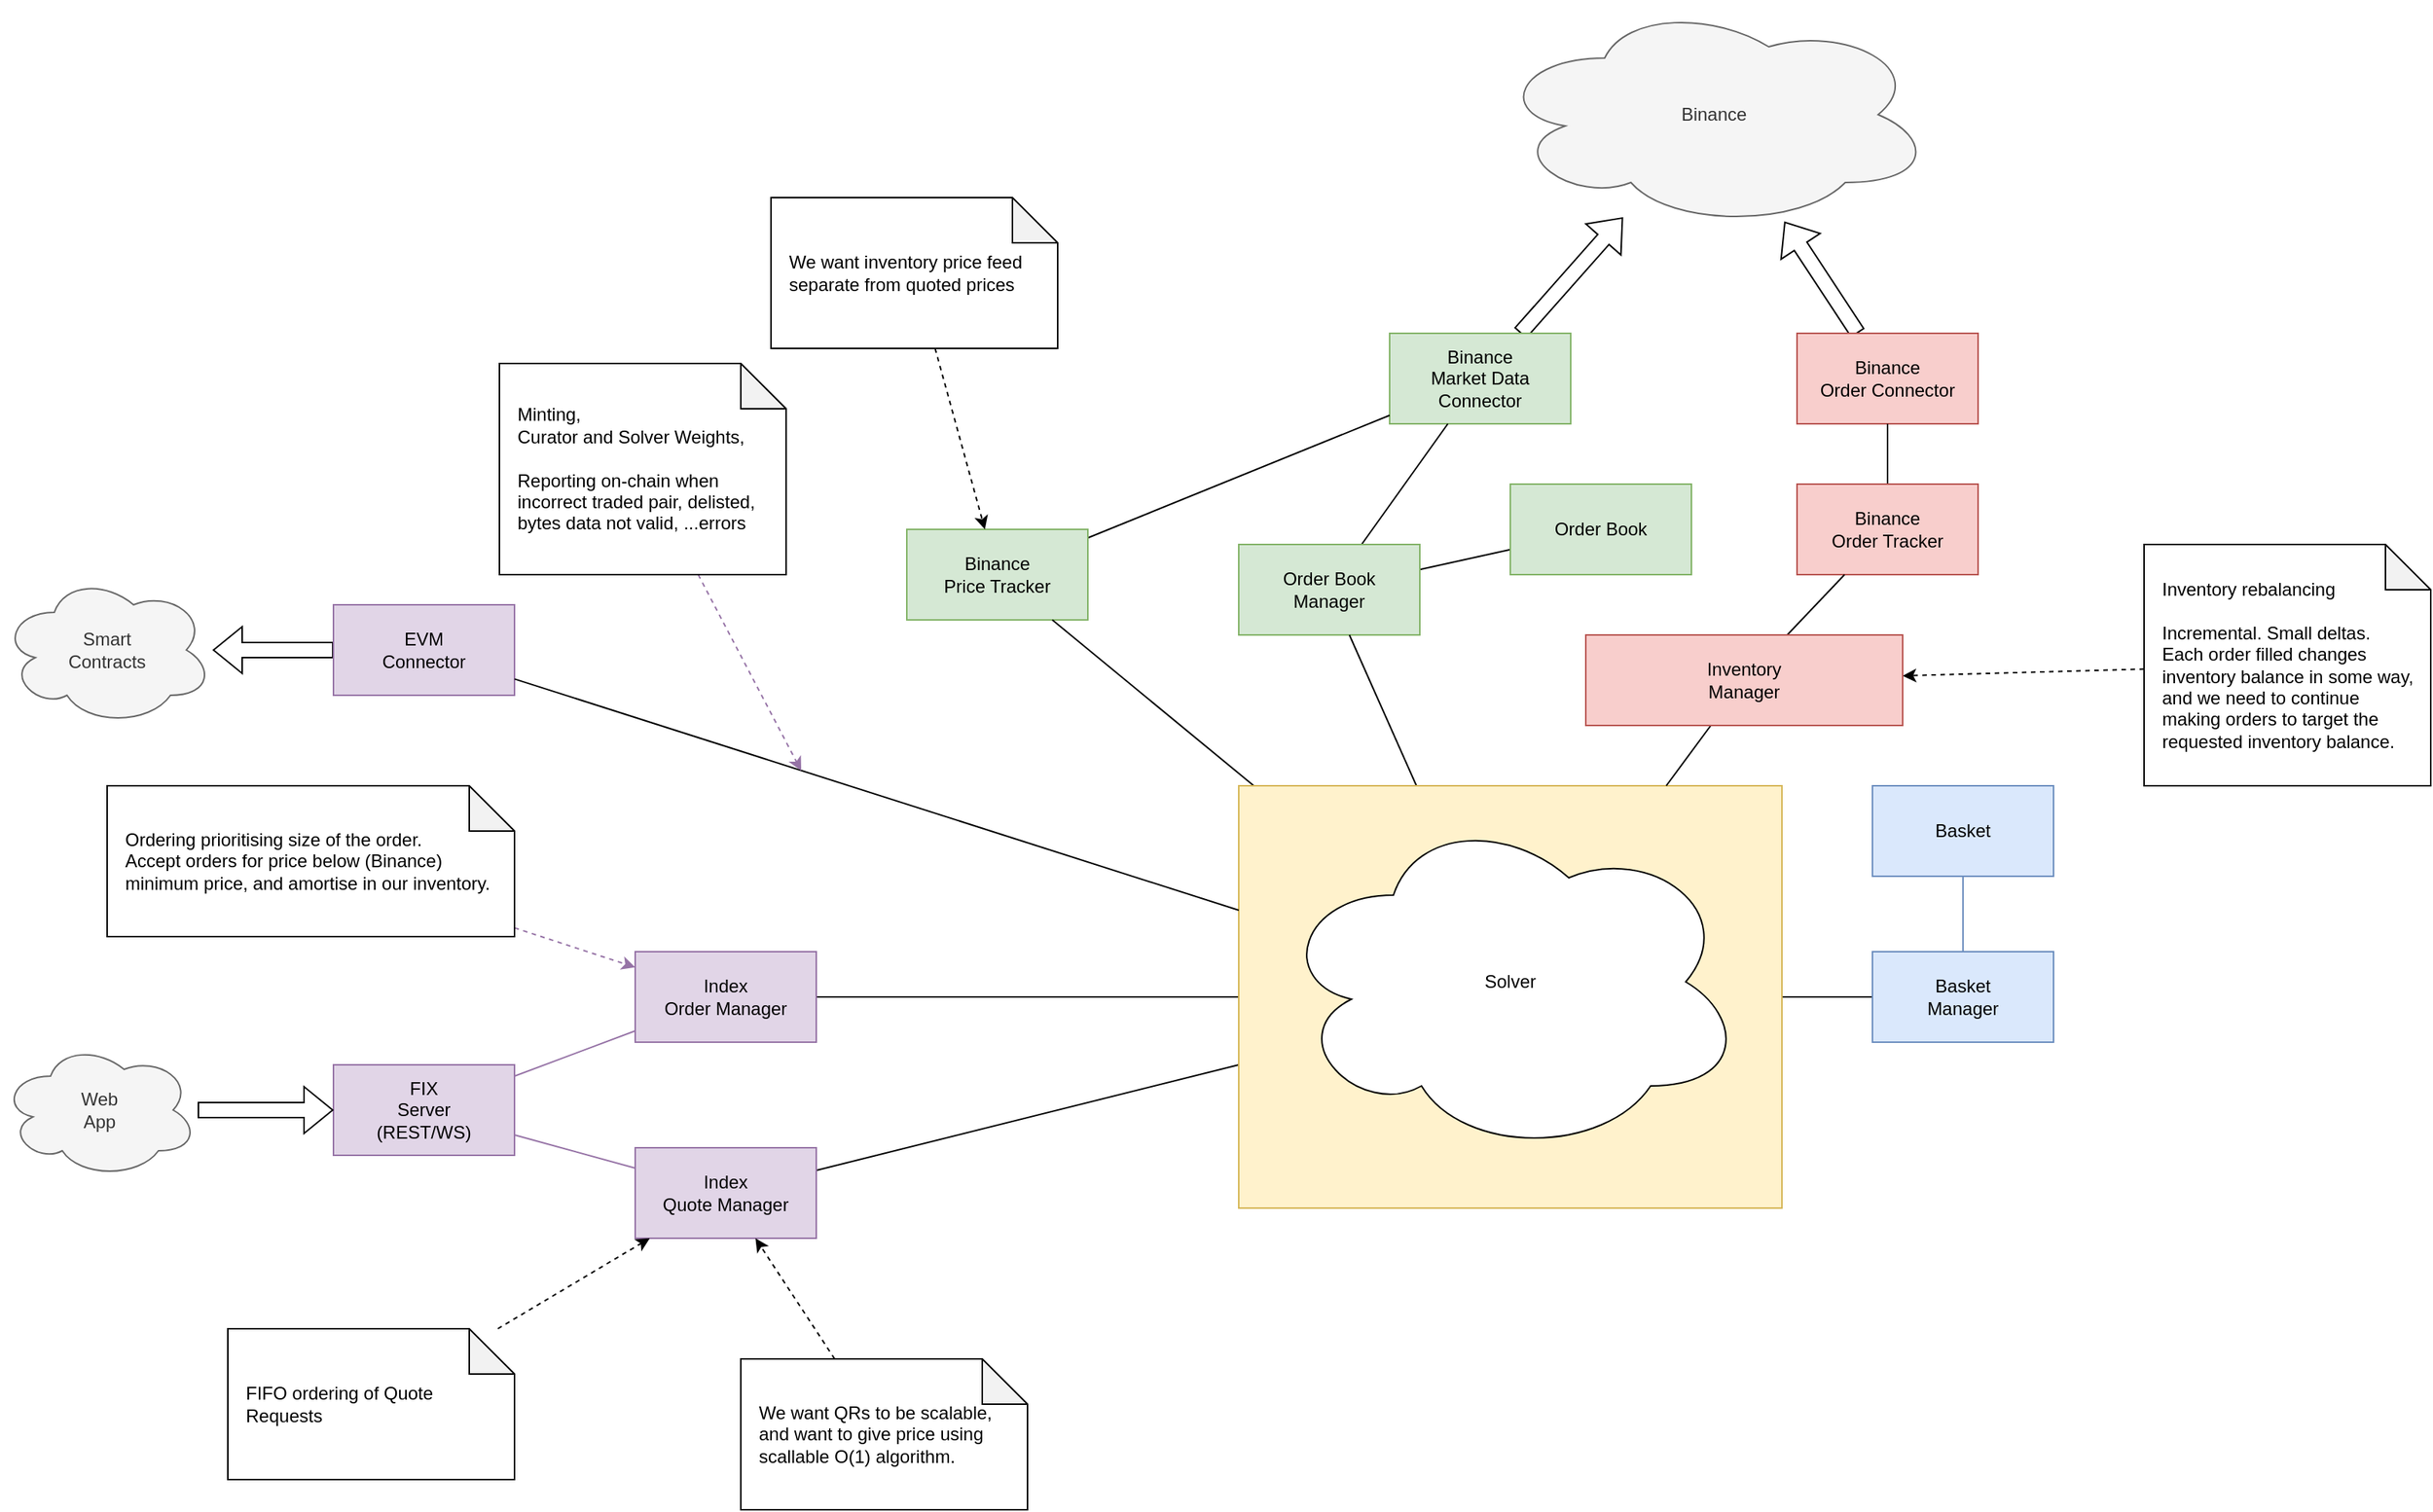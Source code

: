 <mxfile version="24.7.8">
  <diagram name="Page-1" id="jLtPJ1LHg6DGONc26ywa">
    <mxGraphModel dx="2467" dy="2224" grid="1" gridSize="10" guides="1" tooltips="1" connect="1" arrows="1" fold="1" page="1" pageScale="1" pageWidth="827" pageHeight="1169" math="0" shadow="0">
      <root>
        <mxCell id="0" />
        <mxCell id="1" parent="0" />
        <mxCell id="7HpykqLFBmdJ59aaJS6n-1" style="rounded=0;orthogonalLoop=1;jettySize=auto;html=1;endArrow=none;endFill=0;fillColor=#e1d5e7;strokeColor=#9673a6;" edge="1" parent="1" source="7HpykqLFBmdJ59aaJS6n-3" target="7HpykqLFBmdJ59aaJS6n-24">
          <mxGeometry relative="1" as="geometry" />
        </mxCell>
        <mxCell id="7HpykqLFBmdJ59aaJS6n-2" style="rounded=0;orthogonalLoop=1;jettySize=auto;html=1;endArrow=none;endFill=0;fillColor=#e1d5e7;strokeColor=#9673a6;" edge="1" parent="1" source="7HpykqLFBmdJ59aaJS6n-3" target="7HpykqLFBmdJ59aaJS6n-26">
          <mxGeometry relative="1" as="geometry" />
        </mxCell>
        <mxCell id="7HpykqLFBmdJ59aaJS6n-3" value="FIX&lt;div&gt;&lt;span style=&quot;background-color: initial;&quot;&gt;Server&lt;/span&gt;&lt;/div&gt;&lt;div&gt;&lt;span style=&quot;background-color: initial;&quot;&gt;(REST/WS)&lt;/span&gt;&lt;/div&gt;" style="rounded=0;whiteSpace=wrap;html=1;fillColor=#e1d5e7;strokeColor=#9673a6;" vertex="1" parent="1">
          <mxGeometry x="-120" y="425" width="120" height="60" as="geometry" />
        </mxCell>
        <mxCell id="7HpykqLFBmdJ59aaJS6n-4" style="rounded=0;orthogonalLoop=1;jettySize=auto;html=1;shape=flexArrow;" edge="1" parent="1" source="7HpykqLFBmdJ59aaJS6n-5" target="7HpykqLFBmdJ59aaJS6n-6">
          <mxGeometry relative="1" as="geometry" />
        </mxCell>
        <mxCell id="7HpykqLFBmdJ59aaJS6n-5" value="Binance&lt;div&gt;Market Data&lt;/div&gt;&lt;div&gt;Connector&lt;/div&gt;" style="rounded=0;whiteSpace=wrap;html=1;fillColor=#d5e8d4;strokeColor=#82b366;" vertex="1" parent="1">
          <mxGeometry x="580" y="-60" width="120" height="60" as="geometry" />
        </mxCell>
        <mxCell id="7HpykqLFBmdJ59aaJS6n-6" value="Binance" style="ellipse;shape=cloud;whiteSpace=wrap;html=1;fillColor=#f5f5f5;fontColor=#333333;strokeColor=#666666;" vertex="1" parent="1">
          <mxGeometry x="650" y="-280" width="290" height="150" as="geometry" />
        </mxCell>
        <mxCell id="7HpykqLFBmdJ59aaJS6n-7" style="rounded=0;orthogonalLoop=1;jettySize=auto;html=1;shape=flexArrow;" edge="1" parent="1" source="7HpykqLFBmdJ59aaJS6n-8" target="7HpykqLFBmdJ59aaJS6n-3">
          <mxGeometry relative="1" as="geometry" />
        </mxCell>
        <mxCell id="7HpykqLFBmdJ59aaJS6n-8" value="Web&lt;div&gt;App&lt;/div&gt;" style="ellipse;shape=cloud;whiteSpace=wrap;html=1;fillColor=#f5f5f5;fontColor=#333333;strokeColor=#666666;" vertex="1" parent="1">
          <mxGeometry x="-340" y="410" width="130" height="90" as="geometry" />
        </mxCell>
        <mxCell id="7HpykqLFBmdJ59aaJS6n-9" value="&lt;div&gt;Smart&lt;/div&gt;&lt;div&gt;Contracts&lt;/div&gt;" style="ellipse;shape=cloud;whiteSpace=wrap;html=1;fillColor=#f5f5f5;fontColor=#333333;strokeColor=#666666;" vertex="1" parent="1">
          <mxGeometry x="-340" y="100" width="140" height="100" as="geometry" />
        </mxCell>
        <mxCell id="7HpykqLFBmdJ59aaJS6n-10" style="rounded=0;orthogonalLoop=1;jettySize=auto;html=1;shape=flexArrow;" edge="1" parent="1" source="7HpykqLFBmdJ59aaJS6n-12" target="7HpykqLFBmdJ59aaJS6n-9">
          <mxGeometry relative="1" as="geometry" />
        </mxCell>
        <mxCell id="7HpykqLFBmdJ59aaJS6n-11" style="rounded=0;orthogonalLoop=1;jettySize=auto;html=1;endArrow=none;endFill=0;" edge="1" parent="1" source="7HpykqLFBmdJ59aaJS6n-44" target="7HpykqLFBmdJ59aaJS6n-34">
          <mxGeometry relative="1" as="geometry" />
        </mxCell>
        <mxCell id="7HpykqLFBmdJ59aaJS6n-12" value="EVM&lt;div&gt;Connector&lt;/div&gt;" style="rounded=0;whiteSpace=wrap;html=1;fillColor=#e1d5e7;strokeColor=#9673a6;" vertex="1" parent="1">
          <mxGeometry x="-120" y="120" width="120" height="60" as="geometry" />
        </mxCell>
        <mxCell id="7HpykqLFBmdJ59aaJS6n-13" style="rounded=0;orthogonalLoop=1;jettySize=auto;html=1;shape=flexArrow;" edge="1" parent="1" source="7HpykqLFBmdJ59aaJS6n-14" target="7HpykqLFBmdJ59aaJS6n-6">
          <mxGeometry relative="1" as="geometry" />
        </mxCell>
        <mxCell id="7HpykqLFBmdJ59aaJS6n-14" value="Binance&lt;div&gt;&lt;span style=&quot;background-color: initial;&quot;&gt;Order Connector&lt;/span&gt;&lt;br&gt;&lt;/div&gt;" style="rounded=0;whiteSpace=wrap;html=1;fillColor=#f8cecc;strokeColor=#b85450;" vertex="1" parent="1">
          <mxGeometry x="850" y="-60" width="120" height="60" as="geometry" />
        </mxCell>
        <mxCell id="7HpykqLFBmdJ59aaJS6n-15" style="edgeStyle=orthogonalEdgeStyle;rounded=0;orthogonalLoop=1;jettySize=auto;html=1;endArrow=none;endFill=0;" edge="1" parent="1" source="7HpykqLFBmdJ59aaJS6n-16" target="7HpykqLFBmdJ59aaJS6n-14">
          <mxGeometry relative="1" as="geometry" />
        </mxCell>
        <mxCell id="7HpykqLFBmdJ59aaJS6n-16" value="Binance&lt;div&gt;&lt;span style=&quot;background-color: initial;&quot;&gt;Order Tracker&lt;/span&gt;&lt;br&gt;&lt;/div&gt;" style="rounded=0;whiteSpace=wrap;html=1;fillColor=#f8cecc;strokeColor=#b85450;" vertex="1" parent="1">
          <mxGeometry x="850" y="40" width="120" height="60" as="geometry" />
        </mxCell>
        <mxCell id="7HpykqLFBmdJ59aaJS6n-17" style="rounded=0;orthogonalLoop=1;jettySize=auto;html=1;endArrow=none;endFill=0;" edge="1" parent="1" source="7HpykqLFBmdJ59aaJS6n-18" target="7HpykqLFBmdJ59aaJS6n-5">
          <mxGeometry relative="1" as="geometry" />
        </mxCell>
        <mxCell id="7HpykqLFBmdJ59aaJS6n-18" value="Binance&lt;div&gt;&lt;span style=&quot;background-color: initial;&quot;&gt;Price Tracker&lt;/span&gt;&lt;br&gt;&lt;/div&gt;" style="rounded=0;whiteSpace=wrap;html=1;fillColor=#d5e8d4;strokeColor=#82b366;" vertex="1" parent="1">
          <mxGeometry x="260" y="70" width="120" height="60" as="geometry" />
        </mxCell>
        <mxCell id="7HpykqLFBmdJ59aaJS6n-19" style="rounded=0;orthogonalLoop=1;jettySize=auto;html=1;endArrow=none;endFill=0;" edge="1" parent="1" source="7HpykqLFBmdJ59aaJS6n-21" target="7HpykqLFBmdJ59aaJS6n-5">
          <mxGeometry relative="1" as="geometry" />
        </mxCell>
        <mxCell id="7HpykqLFBmdJ59aaJS6n-20" style="rounded=0;orthogonalLoop=1;jettySize=auto;html=1;endArrow=none;endFill=0;" edge="1" parent="1" source="7HpykqLFBmdJ59aaJS6n-21" target="7HpykqLFBmdJ59aaJS6n-22">
          <mxGeometry relative="1" as="geometry" />
        </mxCell>
        <mxCell id="7HpykqLFBmdJ59aaJS6n-21" value="&lt;div&gt;Order Book&lt;/div&gt;&lt;div&gt;Manager&lt;/div&gt;" style="rounded=0;whiteSpace=wrap;html=1;fillColor=#d5e8d4;strokeColor=#82b366;" vertex="1" parent="1">
          <mxGeometry x="480" y="80" width="120" height="60" as="geometry" />
        </mxCell>
        <mxCell id="7HpykqLFBmdJ59aaJS6n-22" value="&lt;div&gt;Order Book&lt;/div&gt;" style="rounded=0;whiteSpace=wrap;html=1;fillColor=#d5e8d4;strokeColor=#82b366;" vertex="1" parent="1">
          <mxGeometry x="660" y="40" width="120" height="60" as="geometry" />
        </mxCell>
        <mxCell id="7HpykqLFBmdJ59aaJS6n-23" style="rounded=0;orthogonalLoop=1;jettySize=auto;html=1;endArrow=none;endFill=0;" edge="1" parent="1" source="7HpykqLFBmdJ59aaJS6n-24" target="7HpykqLFBmdJ59aaJS6n-34">
          <mxGeometry relative="1" as="geometry" />
        </mxCell>
        <mxCell id="7HpykqLFBmdJ59aaJS6n-24" value="&lt;div&gt;Index&lt;/div&gt;&lt;div&gt;Order Manager&lt;/div&gt;" style="rounded=0;whiteSpace=wrap;html=1;fillColor=#e1d5e7;strokeColor=#9673a6;" vertex="1" parent="1">
          <mxGeometry x="80" y="350" width="120" height="60" as="geometry" />
        </mxCell>
        <mxCell id="7HpykqLFBmdJ59aaJS6n-25" style="rounded=0;orthogonalLoop=1;jettySize=auto;html=1;endArrow=none;endFill=0;" edge="1" parent="1" source="7HpykqLFBmdJ59aaJS6n-26" target="7HpykqLFBmdJ59aaJS6n-34">
          <mxGeometry relative="1" as="geometry" />
        </mxCell>
        <mxCell id="7HpykqLFBmdJ59aaJS6n-26" value="&lt;div&gt;Index&lt;/div&gt;&lt;div&gt;Quote&lt;span style=&quot;background-color: initial;&quot;&gt;&amp;nbsp;Manager&lt;/span&gt;&lt;/div&gt;" style="rounded=0;whiteSpace=wrap;html=1;fillColor=#e1d5e7;strokeColor=#9673a6;" vertex="1" parent="1">
          <mxGeometry x="80" y="480" width="120" height="60" as="geometry" />
        </mxCell>
        <mxCell id="7HpykqLFBmdJ59aaJS6n-27" style="rounded=0;orthogonalLoop=1;jettySize=auto;html=1;dashed=1;" edge="1" parent="1" source="7HpykqLFBmdJ59aaJS6n-28" target="7HpykqLFBmdJ59aaJS6n-48">
          <mxGeometry relative="1" as="geometry" />
        </mxCell>
        <mxCell id="7HpykqLFBmdJ59aaJS6n-28" value="Inventory rebalancing&lt;div&gt;&lt;br&gt;&lt;/div&gt;&lt;div&gt;Incremental. Small deltas. Each order filled changes inventory balance in some way, and we need to continue making orders to target the requested inventory balance.&lt;/div&gt;" style="shape=note;whiteSpace=wrap;html=1;backgroundOutline=1;darkOpacity=0.05;align=left;spacingLeft=10;spacingTop=10;spacingBottom=10;spacingRight=10;" vertex="1" parent="1">
          <mxGeometry x="1080" y="80" width="190" height="160" as="geometry" />
        </mxCell>
        <mxCell id="7HpykqLFBmdJ59aaJS6n-29" style="rounded=0;orthogonalLoop=1;jettySize=auto;html=1;dashed=1;" edge="1" parent="1" source="7HpykqLFBmdJ59aaJS6n-30" target="7HpykqLFBmdJ59aaJS6n-18">
          <mxGeometry relative="1" as="geometry" />
        </mxCell>
        <mxCell id="7HpykqLFBmdJ59aaJS6n-30" value="We want inventory price feed separate from quoted prices" style="shape=note;whiteSpace=wrap;html=1;backgroundOutline=1;darkOpacity=0.05;align=left;spacingLeft=10;spacingTop=10;spacingBottom=10;spacingRight=10;" vertex="1" parent="1">
          <mxGeometry x="170" y="-150" width="190" height="100" as="geometry" />
        </mxCell>
        <mxCell id="7HpykqLFBmdJ59aaJS6n-31" style="rounded=0;orthogonalLoop=1;jettySize=auto;html=1;endArrow=none;endFill=0;" edge="1" parent="1" source="7HpykqLFBmdJ59aaJS6n-34" target="7HpykqLFBmdJ59aaJS6n-21">
          <mxGeometry relative="1" as="geometry" />
        </mxCell>
        <mxCell id="7HpykqLFBmdJ59aaJS6n-32" style="rounded=0;orthogonalLoop=1;jettySize=auto;html=1;endArrow=none;endFill=0;" edge="1" parent="1" source="7HpykqLFBmdJ59aaJS6n-34" target="7HpykqLFBmdJ59aaJS6n-18">
          <mxGeometry relative="1" as="geometry" />
        </mxCell>
        <mxCell id="7HpykqLFBmdJ59aaJS6n-33" style="rounded=0;orthogonalLoop=1;jettySize=auto;html=1;endArrow=none;endFill=0;" edge="1" parent="1" source="7HpykqLFBmdJ59aaJS6n-48" target="7HpykqLFBmdJ59aaJS6n-16">
          <mxGeometry relative="1" as="geometry" />
        </mxCell>
        <mxCell id="7HpykqLFBmdJ59aaJS6n-34" value="&lt;div&gt;Solver&lt;/div&gt;" style="rounded=0;whiteSpace=wrap;html=1;fillColor=#fff2cc;strokeColor=#d6b656;" vertex="1" parent="1">
          <mxGeometry x="480" y="240" width="360" height="280" as="geometry" />
        </mxCell>
        <mxCell id="7HpykqLFBmdJ59aaJS6n-35" style="rounded=0;orthogonalLoop=1;jettySize=auto;html=1;endArrow=classic;endFill=1;dashed=1;" edge="1" parent="1" source="7HpykqLFBmdJ59aaJS6n-37" target="7HpykqLFBmdJ59aaJS6n-26">
          <mxGeometry relative="1" as="geometry" />
        </mxCell>
        <mxCell id="7HpykqLFBmdJ59aaJS6n-36" style="rounded=0;orthogonalLoop=1;jettySize=auto;html=1;dashed=1;fillColor=#e1d5e7;strokeColor=#9673a6;" edge="1" parent="1" source="7HpykqLFBmdJ59aaJS6n-38" target="7HpykqLFBmdJ59aaJS6n-24">
          <mxGeometry relative="1" as="geometry" />
        </mxCell>
        <mxCell id="7HpykqLFBmdJ59aaJS6n-37" value="FIFO ordering of Quote Requests" style="shape=note;whiteSpace=wrap;html=1;backgroundOutline=1;darkOpacity=0.05;align=left;spacingLeft=10;spacingTop=10;spacingBottom=10;spacingRight=10;" vertex="1" parent="1">
          <mxGeometry x="-190" y="600" width="190" height="100" as="geometry" />
        </mxCell>
        <mxCell id="7HpykqLFBmdJ59aaJS6n-38" value="Ordering prioritising size of the order.&lt;div&gt;Accept orders for price below (Binance) minimum price, and amortise in our inventory.&lt;/div&gt;" style="shape=note;whiteSpace=wrap;html=1;backgroundOutline=1;darkOpacity=0.05;align=left;spacingLeft=10;spacingTop=10;spacingBottom=10;spacingRight=10;" vertex="1" parent="1">
          <mxGeometry x="-270" y="240" width="270" height="100" as="geometry" />
        </mxCell>
        <mxCell id="7HpykqLFBmdJ59aaJS6n-39" style="rounded=0;orthogonalLoop=1;jettySize=auto;html=1;dashed=1;" edge="1" parent="1" source="7HpykqLFBmdJ59aaJS6n-40" target="7HpykqLFBmdJ59aaJS6n-26">
          <mxGeometry relative="1" as="geometry" />
        </mxCell>
        <mxCell id="7HpykqLFBmdJ59aaJS6n-40" value="We want QRs to be scalable, and want to give price using scallable O(1) algorithm." style="shape=note;whiteSpace=wrap;html=1;backgroundOutline=1;darkOpacity=0.05;align=left;spacingLeft=10;spacingTop=10;spacingBottom=10;spacingRight=10;" vertex="1" parent="1">
          <mxGeometry x="150" y="620" width="190" height="100" as="geometry" />
        </mxCell>
        <mxCell id="7HpykqLFBmdJ59aaJS6n-41" style="rounded=0;orthogonalLoop=1;jettySize=auto;html=1;endArrow=none;endFill=0;fillColor=#dae8fc;strokeColor=#6c8ebf;" edge="1" parent="1" source="7HpykqLFBmdJ59aaJS6n-44" target="7HpykqLFBmdJ59aaJS6n-42">
          <mxGeometry relative="1" as="geometry" />
        </mxCell>
        <mxCell id="7HpykqLFBmdJ59aaJS6n-42" value="&lt;div&gt;Basket&lt;/div&gt;" style="rounded=0;whiteSpace=wrap;html=1;fillColor=#dae8fc;strokeColor=#6c8ebf;" vertex="1" parent="1">
          <mxGeometry x="900" y="240" width="120" height="60" as="geometry" />
        </mxCell>
        <mxCell id="7HpykqLFBmdJ59aaJS6n-43" value="" style="rounded=0;orthogonalLoop=1;jettySize=auto;html=1;endArrow=none;endFill=0;" edge="1" parent="1" source="7HpykqLFBmdJ59aaJS6n-12" target="7HpykqLFBmdJ59aaJS6n-34">
          <mxGeometry relative="1" as="geometry">
            <mxPoint y="169" as="sourcePoint" />
            <mxPoint x="520" y="335" as="targetPoint" />
          </mxGeometry>
        </mxCell>
        <mxCell id="7HpykqLFBmdJ59aaJS6n-44" value="&lt;div&gt;Basket&lt;/div&gt;&lt;div&gt;Manager&lt;/div&gt;" style="rounded=0;whiteSpace=wrap;html=1;fillColor=#dae8fc;strokeColor=#6c8ebf;" vertex="1" parent="1">
          <mxGeometry x="900" y="350" width="120" height="60" as="geometry" />
        </mxCell>
        <mxCell id="7HpykqLFBmdJ59aaJS6n-45" style="rounded=0;orthogonalLoop=1;jettySize=auto;html=1;dashed=1;fillColor=#e1d5e7;strokeColor=#9673a6;" edge="1" parent="1" source="7HpykqLFBmdJ59aaJS6n-46">
          <mxGeometry relative="1" as="geometry">
            <mxPoint x="190" y="230" as="targetPoint" />
          </mxGeometry>
        </mxCell>
        <mxCell id="7HpykqLFBmdJ59aaJS6n-46" value="Minting,&lt;div&gt;Curator and Solver Weights,&lt;/div&gt;&lt;div&gt;&lt;br&gt;&lt;/div&gt;&lt;div&gt;Reporting on-chain when incorrect traded pair, delisted, bytes data not valid, ...errors&lt;/div&gt;" style="shape=note;whiteSpace=wrap;html=1;backgroundOutline=1;darkOpacity=0.05;align=left;spacingLeft=10;spacingTop=10;spacingBottom=10;spacingRight=10;" vertex="1" parent="1">
          <mxGeometry x="-10" y="-40" width="190" height="140" as="geometry" />
        </mxCell>
        <mxCell id="7HpykqLFBmdJ59aaJS6n-47" value="" style="rounded=0;orthogonalLoop=1;jettySize=auto;html=1;endArrow=none;endFill=0;" edge="1" parent="1" source="7HpykqLFBmdJ59aaJS6n-34" target="7HpykqLFBmdJ59aaJS6n-48">
          <mxGeometry relative="1" as="geometry">
            <mxPoint x="773" y="240" as="sourcePoint" />
            <mxPoint x="886" y="100" as="targetPoint" />
          </mxGeometry>
        </mxCell>
        <mxCell id="7HpykqLFBmdJ59aaJS6n-48" value="&lt;div&gt;Inventory&lt;/div&gt;&lt;div&gt;Manager&lt;/div&gt;" style="rounded=0;whiteSpace=wrap;html=1;fillColor=#f8cecc;strokeColor=#b85450;" vertex="1" parent="1">
          <mxGeometry x="710" y="140" width="210" height="60" as="geometry" />
        </mxCell>
        <mxCell id="7HpykqLFBmdJ59aaJS6n-49" value="Solver" style="ellipse;shape=cloud;whiteSpace=wrap;html=1;" vertex="1" parent="1">
          <mxGeometry x="505" y="255" width="310" height="230" as="geometry" />
        </mxCell>
      </root>
    </mxGraphModel>
  </diagram>
</mxfile>
